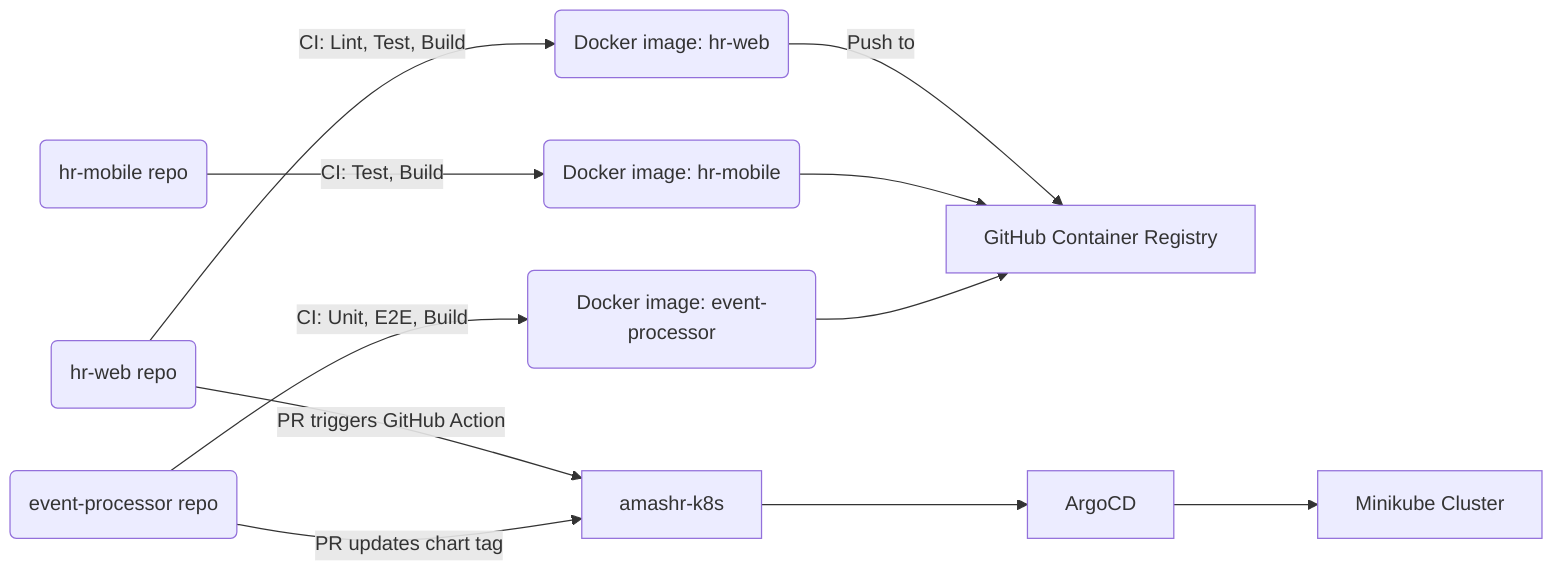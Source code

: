 graph LR
  A(hr-web repo) -->|CI: Lint, Test, Build| B(Docker image: hr-web)
  B -->|Push to| GHCR[GitHub Container Registry]
  A -->|PR triggers GitHub Action| amashr-k8s
  
  C(hr-mobile repo) -->|CI: Test, Build| D(Docker image: hr-mobile)
  D --> GHCR

  E(event-processor repo) -->|CI: Unit, E2E, Build| F(Docker image: event-processor)
  F --> GHCR
  E -->|PR updates chart tag| amashr-k8s

  amashr-k8s --> ArgoCD --> K8s[Minikube Cluster]